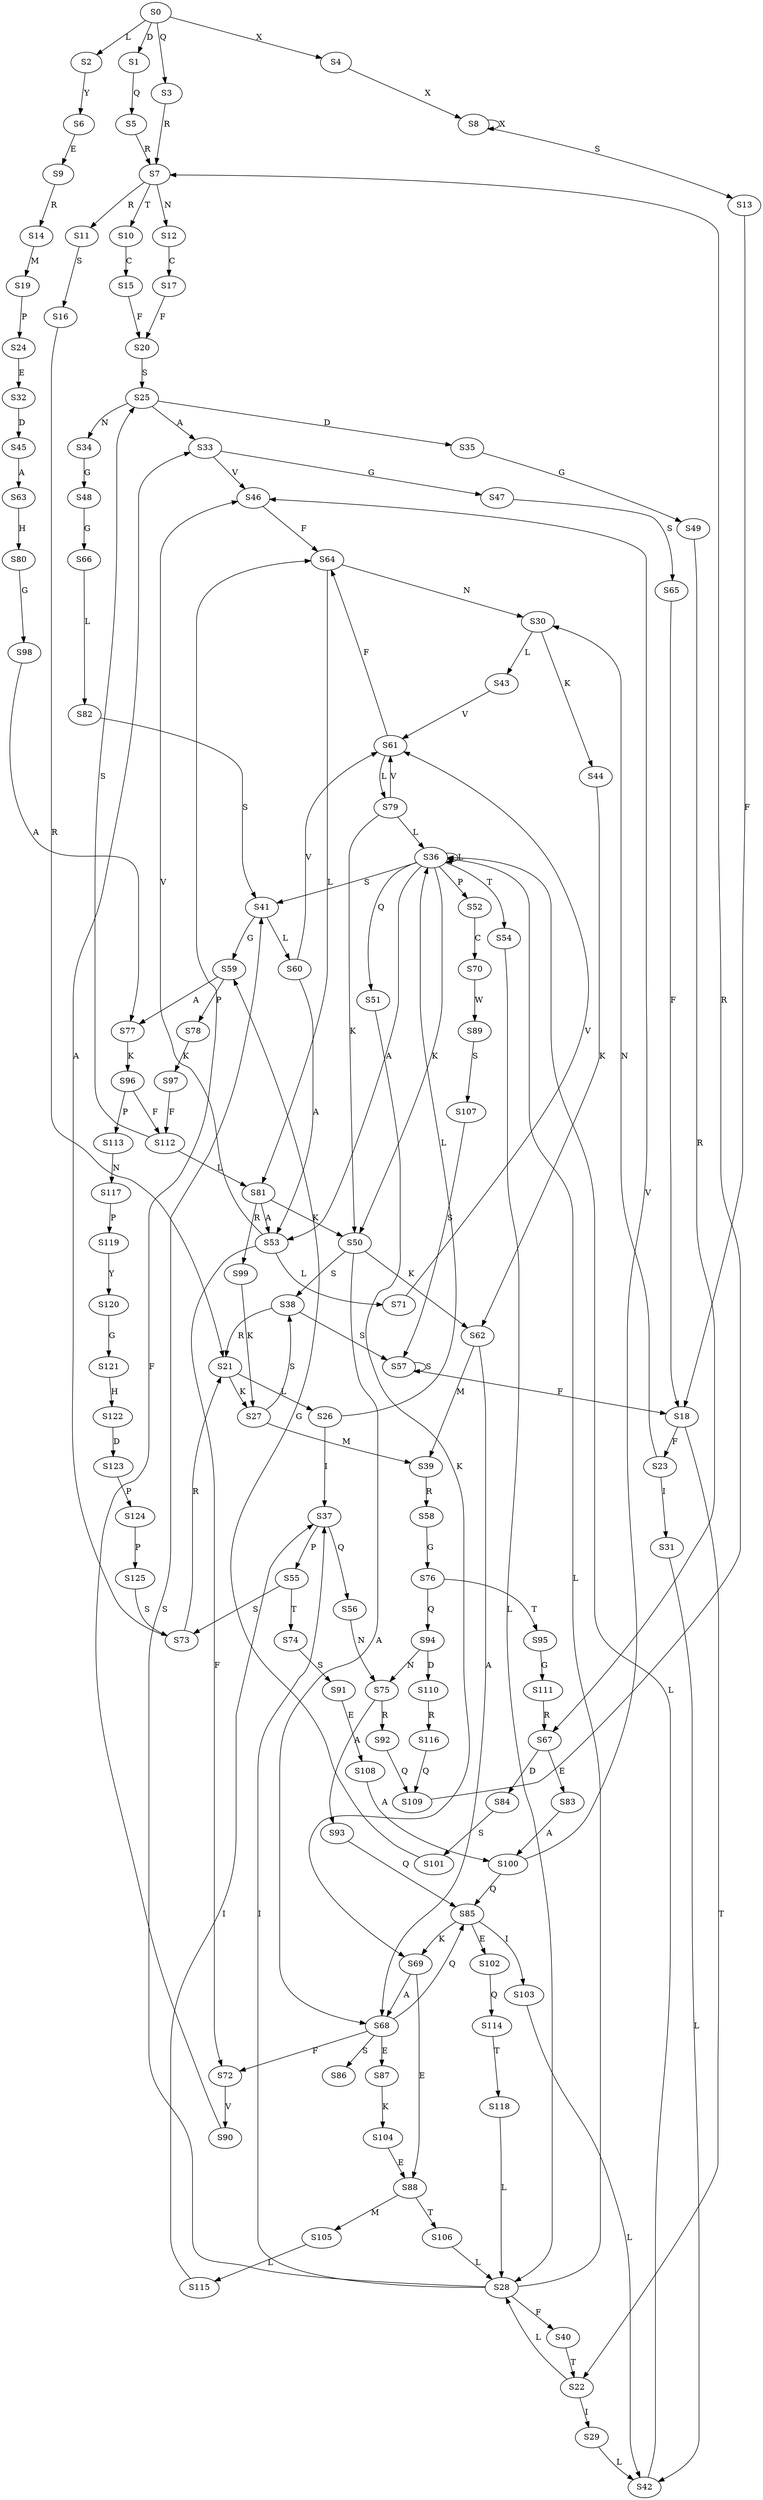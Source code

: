 strict digraph  {
	S0 -> S1 [ label = D ];
	S0 -> S2 [ label = L ];
	S0 -> S3 [ label = Q ];
	S0 -> S4 [ label = X ];
	S1 -> S5 [ label = Q ];
	S2 -> S6 [ label = Y ];
	S3 -> S7 [ label = R ];
	S4 -> S8 [ label = X ];
	S5 -> S7 [ label = R ];
	S6 -> S9 [ label = E ];
	S7 -> S10 [ label = T ];
	S7 -> S11 [ label = R ];
	S7 -> S12 [ label = N ];
	S8 -> S13 [ label = S ];
	S8 -> S8 [ label = X ];
	S9 -> S14 [ label = R ];
	S10 -> S15 [ label = C ];
	S11 -> S16 [ label = S ];
	S12 -> S17 [ label = C ];
	S13 -> S18 [ label = F ];
	S14 -> S19 [ label = M ];
	S15 -> S20 [ label = F ];
	S16 -> S21 [ label = R ];
	S17 -> S20 [ label = F ];
	S18 -> S22 [ label = T ];
	S18 -> S23 [ label = F ];
	S19 -> S24 [ label = P ];
	S20 -> S25 [ label = S ];
	S21 -> S26 [ label = L ];
	S21 -> S27 [ label = K ];
	S22 -> S28 [ label = L ];
	S22 -> S29 [ label = I ];
	S23 -> S30 [ label = N ];
	S23 -> S31 [ label = I ];
	S24 -> S32 [ label = E ];
	S25 -> S33 [ label = A ];
	S25 -> S34 [ label = N ];
	S25 -> S35 [ label = D ];
	S26 -> S36 [ label = L ];
	S26 -> S37 [ label = I ];
	S27 -> S38 [ label = S ];
	S27 -> S39 [ label = M ];
	S28 -> S36 [ label = L ];
	S28 -> S37 [ label = I ];
	S28 -> S40 [ label = F ];
	S28 -> S41 [ label = S ];
	S29 -> S42 [ label = L ];
	S30 -> S43 [ label = L ];
	S30 -> S44 [ label = K ];
	S31 -> S42 [ label = L ];
	S32 -> S45 [ label = D ];
	S33 -> S46 [ label = V ];
	S33 -> S47 [ label = G ];
	S34 -> S48 [ label = G ];
	S35 -> S49 [ label = G ];
	S36 -> S50 [ label = K ];
	S36 -> S41 [ label = S ];
	S36 -> S51 [ label = Q ];
	S36 -> S36 [ label = L ];
	S36 -> S52 [ label = P ];
	S36 -> S53 [ label = A ];
	S36 -> S54 [ label = T ];
	S37 -> S55 [ label = P ];
	S37 -> S56 [ label = Q ];
	S38 -> S57 [ label = S ];
	S38 -> S21 [ label = R ];
	S39 -> S58 [ label = R ];
	S40 -> S22 [ label = T ];
	S41 -> S59 [ label = G ];
	S41 -> S60 [ label = L ];
	S42 -> S36 [ label = L ];
	S43 -> S61 [ label = V ];
	S44 -> S62 [ label = K ];
	S45 -> S63 [ label = A ];
	S46 -> S64 [ label = F ];
	S47 -> S65 [ label = S ];
	S48 -> S66 [ label = G ];
	S49 -> S67 [ label = R ];
	S50 -> S62 [ label = K ];
	S50 -> S68 [ label = A ];
	S50 -> S38 [ label = S ];
	S51 -> S69 [ label = K ];
	S52 -> S70 [ label = C ];
	S53 -> S71 [ label = L ];
	S53 -> S72 [ label = F ];
	S53 -> S46 [ label = V ];
	S54 -> S28 [ label = L ];
	S55 -> S73 [ label = S ];
	S55 -> S74 [ label = T ];
	S56 -> S75 [ label = N ];
	S57 -> S18 [ label = F ];
	S57 -> S57 [ label = S ];
	S58 -> S76 [ label = G ];
	S59 -> S77 [ label = A ];
	S59 -> S78 [ label = P ];
	S60 -> S53 [ label = A ];
	S60 -> S61 [ label = V ];
	S61 -> S79 [ label = L ];
	S61 -> S64 [ label = F ];
	S62 -> S39 [ label = M ];
	S62 -> S68 [ label = A ];
	S63 -> S80 [ label = H ];
	S64 -> S30 [ label = N ];
	S64 -> S81 [ label = L ];
	S65 -> S18 [ label = F ];
	S66 -> S82 [ label = L ];
	S67 -> S83 [ label = E ];
	S67 -> S84 [ label = D ];
	S68 -> S85 [ label = Q ];
	S68 -> S72 [ label = F ];
	S68 -> S86 [ label = S ];
	S68 -> S87 [ label = E ];
	S69 -> S88 [ label = E ];
	S69 -> S68 [ label = A ];
	S70 -> S89 [ label = W ];
	S71 -> S61 [ label = V ];
	S72 -> S90 [ label = V ];
	S73 -> S33 [ label = A ];
	S73 -> S21 [ label = R ];
	S74 -> S91 [ label = S ];
	S75 -> S92 [ label = R ];
	S75 -> S93 [ label = A ];
	S76 -> S94 [ label = Q ];
	S76 -> S95 [ label = T ];
	S77 -> S96 [ label = K ];
	S78 -> S97 [ label = K ];
	S79 -> S36 [ label = L ];
	S79 -> S61 [ label = V ];
	S79 -> S50 [ label = K ];
	S80 -> S98 [ label = G ];
	S81 -> S50 [ label = K ];
	S81 -> S53 [ label = A ];
	S81 -> S99 [ label = R ];
	S82 -> S41 [ label = S ];
	S83 -> S100 [ label = A ];
	S84 -> S101 [ label = S ];
	S85 -> S69 [ label = K ];
	S85 -> S102 [ label = E ];
	S85 -> S103 [ label = I ];
	S87 -> S104 [ label = K ];
	S88 -> S105 [ label = M ];
	S88 -> S106 [ label = T ];
	S89 -> S107 [ label = S ];
	S90 -> S64 [ label = F ];
	S91 -> S108 [ label = E ];
	S92 -> S109 [ label = Q ];
	S93 -> S85 [ label = Q ];
	S94 -> S75 [ label = N ];
	S94 -> S110 [ label = D ];
	S95 -> S111 [ label = G ];
	S96 -> S112 [ label = F ];
	S96 -> S113 [ label = P ];
	S97 -> S112 [ label = F ];
	S98 -> S77 [ label = A ];
	S99 -> S27 [ label = K ];
	S100 -> S46 [ label = V ];
	S100 -> S85 [ label = Q ];
	S101 -> S59 [ label = G ];
	S102 -> S114 [ label = Q ];
	S103 -> S42 [ label = L ];
	S104 -> S88 [ label = E ];
	S105 -> S115 [ label = L ];
	S106 -> S28 [ label = L ];
	S107 -> S57 [ label = S ];
	S108 -> S100 [ label = A ];
	S109 -> S7 [ label = R ];
	S110 -> S116 [ label = R ];
	S111 -> S67 [ label = R ];
	S112 -> S25 [ label = S ];
	S112 -> S81 [ label = L ];
	S113 -> S117 [ label = N ];
	S114 -> S118 [ label = T ];
	S115 -> S37 [ label = I ];
	S116 -> S109 [ label = Q ];
	S117 -> S119 [ label = P ];
	S118 -> S28 [ label = L ];
	S119 -> S120 [ label = Y ];
	S120 -> S121 [ label = G ];
	S121 -> S122 [ label = H ];
	S122 -> S123 [ label = D ];
	S123 -> S124 [ label = P ];
	S124 -> S125 [ label = P ];
	S125 -> S73 [ label = S ];
}
